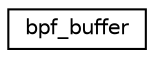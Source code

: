 digraph G
{
  edge [fontname="Helvetica",fontsize="10",labelfontname="Helvetica",labelfontsize="10"];
  node [fontname="Helvetica",fontsize="10",shape=record];
  rankdir="LR";
  Node1 [label="bpf_buffer",height=0.2,width=0.4,color="black", fillcolor="white", style="filled",URL="$structbpf__buffer.html"];
}
